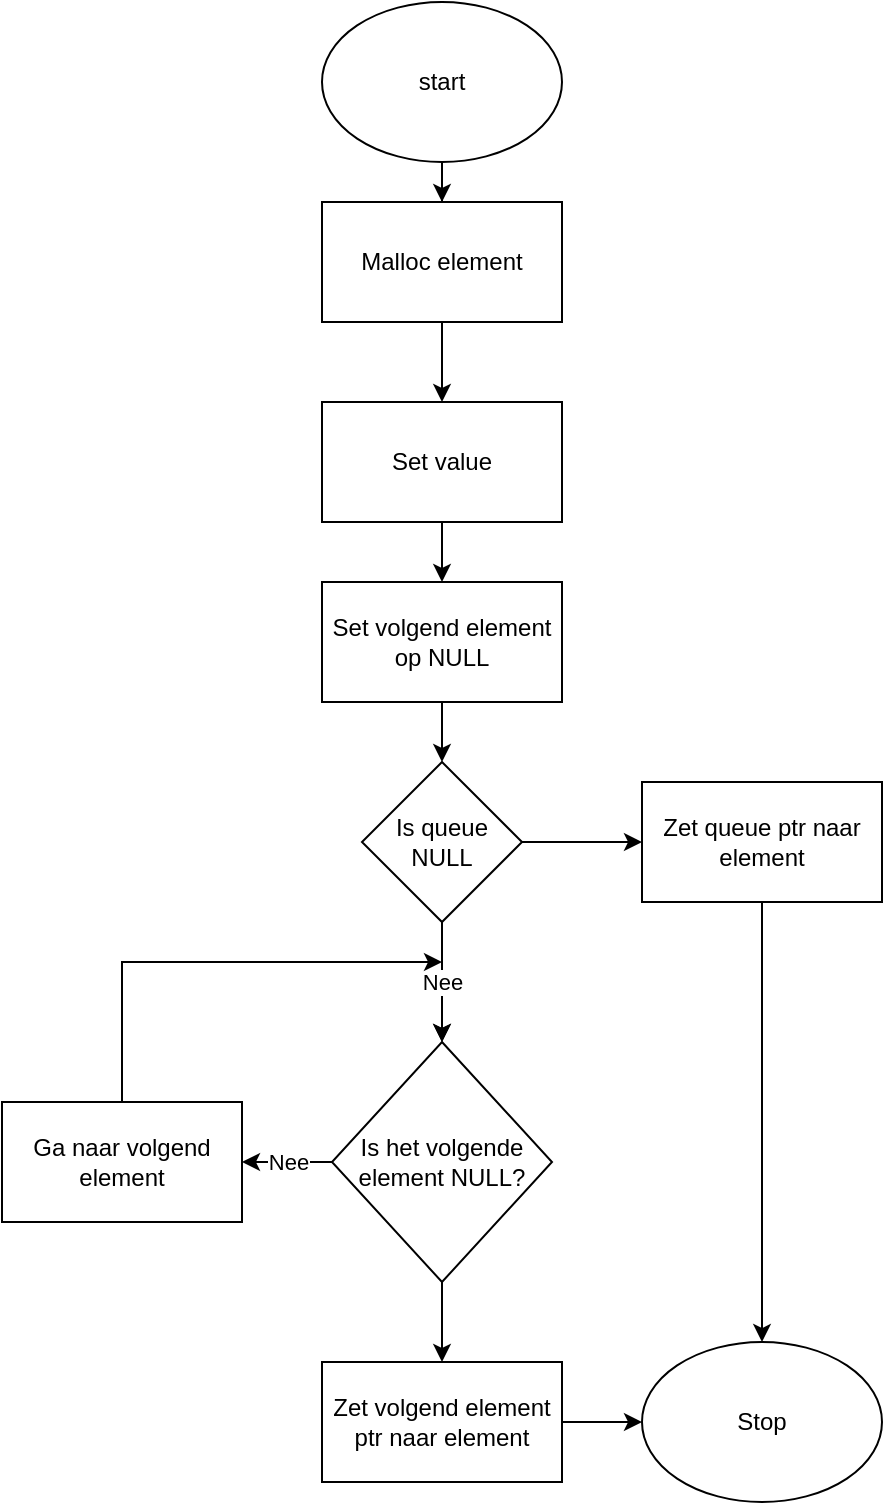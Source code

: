 <mxfile version="14.1.8" type="device"><diagram id="czwONJ6MMQ88WhgP0q-7" name="Page-1"><mxGraphModel dx="1422" dy="822" grid="1" gridSize="10" guides="1" tooltips="1" connect="1" arrows="1" fold="1" page="1" pageScale="1" pageWidth="827" pageHeight="1169" math="0" shadow="0"><root><mxCell id="0"/><mxCell id="1" parent="0"/><mxCell id="ss_ix8eVLImajRqKXyvD-1" style="edgeStyle=orthogonalEdgeStyle;rounded=0;orthogonalLoop=1;jettySize=auto;html=1;entryX=0.5;entryY=0;entryDx=0;entryDy=0;" edge="1" parent="1" source="buA2urHSfzuWXU1FbZcD-1" target="9rg10KV8-hhK-sZG1AJY-16"><mxGeometry relative="1" as="geometry"/></mxCell><mxCell id="buA2urHSfzuWXU1FbZcD-1" value="start" style="ellipse;whiteSpace=wrap;html=1;" parent="1" vertex="1"><mxGeometry x="270" y="160" width="120" height="80" as="geometry"/></mxCell><mxCell id="9rg10KV8-hhK-sZG1AJY-10" value="" style="edgeStyle=orthogonalEdgeStyle;rounded=0;orthogonalLoop=1;jettySize=auto;html=1;" parent="1" source="9rg10KV8-hhK-sZG1AJY-2" target="9rg10KV8-hhK-sZG1AJY-9" edge="1"><mxGeometry relative="1" as="geometry"/></mxCell><mxCell id="9rg10KV8-hhK-sZG1AJY-15" value="Nee" style="edgeStyle=orthogonalEdgeStyle;rounded=0;orthogonalLoop=1;jettySize=auto;html=1;" parent="1" source="9rg10KV8-hhK-sZG1AJY-2" target="9rg10KV8-hhK-sZG1AJY-9" edge="1"><mxGeometry relative="1" as="geometry"/></mxCell><mxCell id="ss_ix8eVLImajRqKXyvD-4" value="" style="edgeStyle=orthogonalEdgeStyle;rounded=0;orthogonalLoop=1;jettySize=auto;html=1;" edge="1" parent="1" source="9rg10KV8-hhK-sZG1AJY-2" target="ss_ix8eVLImajRqKXyvD-3"><mxGeometry relative="1" as="geometry"/></mxCell><mxCell id="9rg10KV8-hhK-sZG1AJY-2" value="Is queue NULL" style="rhombus;whiteSpace=wrap;html=1;" parent="1" vertex="1"><mxGeometry x="290" y="540" width="80" height="80" as="geometry"/></mxCell><mxCell id="9rg10KV8-hhK-sZG1AJY-13" value="Nee" style="edgeStyle=orthogonalEdgeStyle;rounded=0;orthogonalLoop=1;jettySize=auto;html=1;" parent="1" source="9rg10KV8-hhK-sZG1AJY-9" target="9rg10KV8-hhK-sZG1AJY-12" edge="1"><mxGeometry relative="1" as="geometry"/></mxCell><mxCell id="ss_ix8eVLImajRqKXyvD-6" value="" style="edgeStyle=orthogonalEdgeStyle;rounded=0;orthogonalLoop=1;jettySize=auto;html=1;" edge="1" parent="1" source="9rg10KV8-hhK-sZG1AJY-9" target="ss_ix8eVLImajRqKXyvD-5"><mxGeometry relative="1" as="geometry"/></mxCell><mxCell id="9rg10KV8-hhK-sZG1AJY-9" value="Is het volgende element NULL?" style="rhombus;whiteSpace=wrap;html=1;" parent="1" vertex="1"><mxGeometry x="275" y="680" width="110" height="120" as="geometry"/></mxCell><mxCell id="9rg10KV8-hhK-sZG1AJY-14" style="edgeStyle=orthogonalEdgeStyle;rounded=0;orthogonalLoop=1;jettySize=auto;html=1;" parent="1" source="9rg10KV8-hhK-sZG1AJY-12" edge="1"><mxGeometry relative="1" as="geometry"><mxPoint x="330" y="640" as="targetPoint"/><Array as="points"><mxPoint x="170" y="640"/></Array></mxGeometry></mxCell><mxCell id="9rg10KV8-hhK-sZG1AJY-12" value="Ga naar volgend element" style="whiteSpace=wrap;html=1;" parent="1" vertex="1"><mxGeometry x="110" y="710" width="120" height="60" as="geometry"/></mxCell><mxCell id="9rg10KV8-hhK-sZG1AJY-19" value="" style="edgeStyle=orthogonalEdgeStyle;rounded=0;orthogonalLoop=1;jettySize=auto;html=1;" parent="1" source="9rg10KV8-hhK-sZG1AJY-16" target="9rg10KV8-hhK-sZG1AJY-18" edge="1"><mxGeometry relative="1" as="geometry"/></mxCell><mxCell id="9rg10KV8-hhK-sZG1AJY-16" value="Malloc element" style="whiteSpace=wrap;html=1;" parent="1" vertex="1"><mxGeometry x="270" y="260" width="120" height="60" as="geometry"/></mxCell><mxCell id="9rg10KV8-hhK-sZG1AJY-21" value="" style="edgeStyle=orthogonalEdgeStyle;rounded=0;orthogonalLoop=1;jettySize=auto;html=1;" parent="1" source="9rg10KV8-hhK-sZG1AJY-18" target="9rg10KV8-hhK-sZG1AJY-20" edge="1"><mxGeometry relative="1" as="geometry"/></mxCell><mxCell id="9rg10KV8-hhK-sZG1AJY-18" value="Set value" style="whiteSpace=wrap;html=1;" parent="1" vertex="1"><mxGeometry x="270" y="360" width="120" height="60" as="geometry"/></mxCell><mxCell id="ss_ix8eVLImajRqKXyvD-2" style="edgeStyle=orthogonalEdgeStyle;rounded=0;orthogonalLoop=1;jettySize=auto;html=1;entryX=0.5;entryY=0;entryDx=0;entryDy=0;" edge="1" parent="1" source="9rg10KV8-hhK-sZG1AJY-20" target="9rg10KV8-hhK-sZG1AJY-2"><mxGeometry relative="1" as="geometry"/></mxCell><mxCell id="9rg10KV8-hhK-sZG1AJY-20" value="Set volgend element op NULL" style="whiteSpace=wrap;html=1;" parent="1" vertex="1"><mxGeometry x="270" y="450" width="120" height="60" as="geometry"/></mxCell><mxCell id="ss_ix8eVLImajRqKXyvD-10" style="edgeStyle=orthogonalEdgeStyle;rounded=0;orthogonalLoop=1;jettySize=auto;html=1;" edge="1" parent="1" source="ss_ix8eVLImajRqKXyvD-3" target="ss_ix8eVLImajRqKXyvD-8"><mxGeometry relative="1" as="geometry"/></mxCell><mxCell id="ss_ix8eVLImajRqKXyvD-3" value="Zet queue ptr naar element" style="whiteSpace=wrap;html=1;" vertex="1" parent="1"><mxGeometry x="430" y="550" width="120" height="60" as="geometry"/></mxCell><mxCell id="ss_ix8eVLImajRqKXyvD-9" value="" style="edgeStyle=orthogonalEdgeStyle;rounded=0;orthogonalLoop=1;jettySize=auto;html=1;" edge="1" parent="1" source="ss_ix8eVLImajRqKXyvD-5" target="ss_ix8eVLImajRqKXyvD-8"><mxGeometry relative="1" as="geometry"/></mxCell><mxCell id="ss_ix8eVLImajRqKXyvD-5" value="Zet volgend element ptr naar element" style="whiteSpace=wrap;html=1;" vertex="1" parent="1"><mxGeometry x="270" y="840" width="120" height="60" as="geometry"/></mxCell><mxCell id="ss_ix8eVLImajRqKXyvD-8" value="Stop" style="ellipse;whiteSpace=wrap;html=1;" vertex="1" parent="1"><mxGeometry x="430" y="830" width="120" height="80" as="geometry"/></mxCell></root></mxGraphModel></diagram></mxfile>